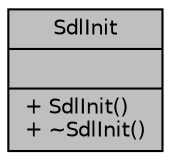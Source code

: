 digraph "SdlInit"
{
 // INTERACTIVE_SVG=YES
  edge [fontname="Helvetica",fontsize="10",labelfontname="Helvetica",labelfontsize="10"];
  node [fontname="Helvetica",fontsize="10",shape=record];
  Node1 [label="{SdlInit\n||+ SdlInit()\l+ ~SdlInit()\l}",height=0.2,width=0.4,color="black", fillcolor="grey75", style="filled", fontcolor="black"];
}
